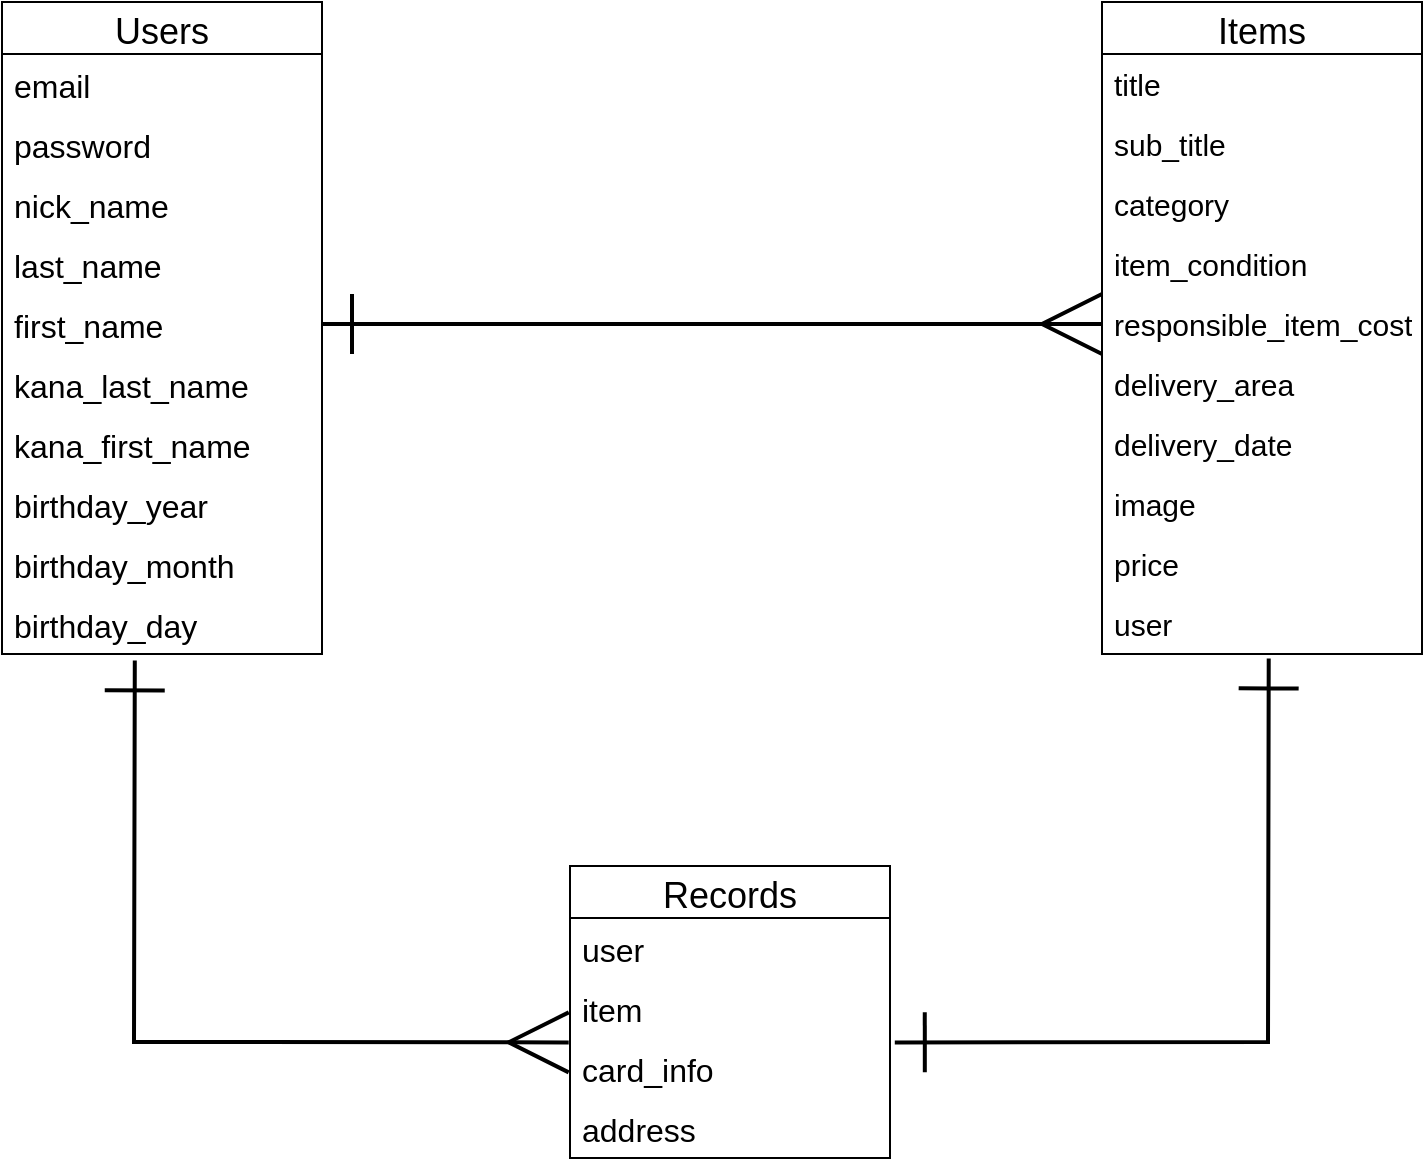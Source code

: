 <mxfile version="13.6.5">
    <diagram id="9sx3Aeidx4vgMoEbCYSC" name="ページ1">
        <mxGraphModel dx="1550" dy="684" grid="1" gridSize="10" guides="1" tooltips="1" connect="1" arrows="1" fold="1" page="1" pageScale="1" pageWidth="827" pageHeight="1169" math="0" shadow="0">
            <root>
                <mxCell id="0"/>
                <mxCell id="1" parent="0"/>
                <mxCell id="15" value="Items" style="swimlane;fontStyle=0;childLayout=stackLayout;horizontal=1;startSize=26;horizontalStack=0;resizeParent=1;resizeParentMax=0;resizeLast=0;collapsible=1;marginBottom=0;align=center;fontSize=18;" vertex="1" parent="1">
                    <mxGeometry x="600" y="80" width="160" height="326" as="geometry"/>
                </mxCell>
                <mxCell id="16" value="title" style="text;strokeColor=none;fillColor=none;spacingLeft=4;spacingRight=4;overflow=hidden;rotatable=0;points=[[0,0.5],[1,0.5]];portConstraint=eastwest;fontSize=15;" vertex="1" parent="15">
                    <mxGeometry y="26" width="160" height="30" as="geometry"/>
                </mxCell>
                <mxCell id="17" value="sub_title" style="text;strokeColor=none;fillColor=none;spacingLeft=4;spacingRight=4;overflow=hidden;rotatable=0;points=[[0,0.5],[1,0.5]];portConstraint=eastwest;fontSize=15;" vertex="1" parent="15">
                    <mxGeometry y="56" width="160" height="30" as="geometry"/>
                </mxCell>
                <mxCell id="18" value="category" style="text;strokeColor=none;fillColor=none;spacingLeft=4;spacingRight=4;overflow=hidden;rotatable=0;points=[[0,0.5],[1,0.5]];portConstraint=eastwest;fontSize=15;" vertex="1" parent="15">
                    <mxGeometry y="86" width="160" height="30" as="geometry"/>
                </mxCell>
                <mxCell id="19" value="item_condition" style="text;strokeColor=none;fillColor=none;spacingLeft=4;spacingRight=4;overflow=hidden;rotatable=0;points=[[0,0.5],[1,0.5]];portConstraint=eastwest;fontSize=15;" vertex="1" parent="15">
                    <mxGeometry y="116" width="160" height="30" as="geometry"/>
                </mxCell>
                <mxCell id="20" value="responsible_item_cost" style="text;strokeColor=none;fillColor=none;spacingLeft=4;spacingRight=4;overflow=hidden;rotatable=0;points=[[0,0.5],[1,0.5]];portConstraint=eastwest;fontSize=15;" vertex="1" parent="15">
                    <mxGeometry y="146" width="160" height="30" as="geometry"/>
                </mxCell>
                <mxCell id="21" value="delivery_area" style="text;strokeColor=none;fillColor=none;spacingLeft=4;spacingRight=4;overflow=hidden;rotatable=0;points=[[0,0.5],[1,0.5]];portConstraint=eastwest;fontSize=15;" vertex="1" parent="15">
                    <mxGeometry y="176" width="160" height="30" as="geometry"/>
                </mxCell>
                <mxCell id="22" value="delivery_date" style="text;strokeColor=none;fillColor=none;spacingLeft=4;spacingRight=4;overflow=hidden;rotatable=0;points=[[0,0.5],[1,0.5]];portConstraint=eastwest;fontSize=15;" vertex="1" parent="15">
                    <mxGeometry y="206" width="160" height="30" as="geometry"/>
                </mxCell>
                <mxCell id="23" value="image" style="text;strokeColor=none;fillColor=none;spacingLeft=4;spacingRight=4;overflow=hidden;rotatable=0;points=[[0,0.5],[1,0.5]];portConstraint=eastwest;fontSize=15;" vertex="1" parent="15">
                    <mxGeometry y="236" width="160" height="30" as="geometry"/>
                </mxCell>
                <mxCell id="24" value="price" style="text;strokeColor=none;fillColor=none;spacingLeft=4;spacingRight=4;overflow=hidden;rotatable=0;points=[[0,0.5],[1,0.5]];portConstraint=eastwest;fontSize=15;" vertex="1" parent="15">
                    <mxGeometry y="266" width="160" height="30" as="geometry"/>
                </mxCell>
                <mxCell id="25" value="user" style="text;strokeColor=none;fillColor=none;spacingLeft=4;spacingRight=4;overflow=hidden;rotatable=0;points=[[0,0.5],[1,0.5]];portConstraint=eastwest;fontSize=15;" vertex="1" parent="15">
                    <mxGeometry y="296" width="160" height="30" as="geometry"/>
                </mxCell>
                <mxCell id="2" value="Users" style="swimlane;fontStyle=0;childLayout=stackLayout;horizontal=1;startSize=26;horizontalStack=0;resizeParent=1;resizeParentMax=0;resizeLast=0;collapsible=1;marginBottom=0;align=center;fontSize=18;" vertex="1" parent="1">
                    <mxGeometry x="50" y="80" width="160" height="326" as="geometry"/>
                </mxCell>
                <mxCell id="3" value="email" style="text;strokeColor=none;fillColor=none;spacingLeft=4;spacingRight=4;overflow=hidden;rotatable=0;points=[[0,0.5],[1,0.5]];portConstraint=eastwest;fontSize=16;align=left;" vertex="1" parent="2">
                    <mxGeometry y="26" width="160" height="30" as="geometry"/>
                </mxCell>
                <mxCell id="4" value="password" style="text;strokeColor=none;fillColor=none;spacingLeft=4;spacingRight=4;overflow=hidden;rotatable=0;points=[[0,0.5],[1,0.5]];portConstraint=eastwest;fontSize=16;verticalAlign=middle;align=left;" vertex="1" parent="2">
                    <mxGeometry y="56" width="160" height="30" as="geometry"/>
                </mxCell>
                <mxCell id="5" value="nick_name" style="text;strokeColor=none;fillColor=none;spacingLeft=4;spacingRight=4;overflow=hidden;rotatable=0;points=[[0,0.5],[1,0.5]];portConstraint=eastwest;fontSize=16;align=left;" vertex="1" parent="2">
                    <mxGeometry y="86" width="160" height="30" as="geometry"/>
                </mxCell>
                <mxCell id="7" value="last_name" style="text;strokeColor=none;fillColor=none;spacingLeft=4;spacingRight=4;overflow=hidden;rotatable=0;points=[[0,0.5],[1,0.5]];portConstraint=eastwest;fontSize=16;align=left;" vertex="1" parent="2">
                    <mxGeometry y="116" width="160" height="30" as="geometry"/>
                </mxCell>
                <mxCell id="8" value="first_name" style="text;strokeColor=none;fillColor=none;spacingLeft=4;spacingRight=4;overflow=hidden;rotatable=0;points=[[0,0.5],[1,0.5]];portConstraint=eastwest;fontSize=16;align=left;" vertex="1" parent="2">
                    <mxGeometry y="146" width="160" height="30" as="geometry"/>
                </mxCell>
                <mxCell id="9" value="kana_last_name" style="text;strokeColor=none;fillColor=none;spacingLeft=4;spacingRight=4;overflow=hidden;rotatable=0;points=[[0,0.5],[1,0.5]];portConstraint=eastwest;fontSize=16;align=left;" vertex="1" parent="2">
                    <mxGeometry y="176" width="160" height="30" as="geometry"/>
                </mxCell>
                <mxCell id="10" value="kana_first_name" style="text;strokeColor=none;fillColor=none;spacingLeft=4;spacingRight=4;overflow=hidden;rotatable=0;points=[[0,0.5],[1,0.5]];portConstraint=eastwest;fontSize=16;align=left;" vertex="1" parent="2">
                    <mxGeometry y="206" width="160" height="30" as="geometry"/>
                </mxCell>
                <mxCell id="11" value="birthday_year" style="text;strokeColor=none;fillColor=none;spacingLeft=4;spacingRight=4;overflow=hidden;rotatable=0;points=[[0,0.5],[1,0.5]];portConstraint=eastwest;fontSize=16;align=left;" vertex="1" parent="2">
                    <mxGeometry y="236" width="160" height="30" as="geometry"/>
                </mxCell>
                <mxCell id="12" value="birthday_month" style="text;strokeColor=none;fillColor=none;spacingLeft=4;spacingRight=4;overflow=hidden;rotatable=0;points=[[0,0.5],[1,0.5]];portConstraint=eastwest;fontSize=16;align=left;" vertex="1" parent="2">
                    <mxGeometry y="266" width="160" height="30" as="geometry"/>
                </mxCell>
                <mxCell id="13" value="birthday_day" style="text;strokeColor=none;fillColor=none;spacingLeft=4;spacingRight=4;overflow=hidden;rotatable=0;points=[[0,0.5],[1,0.5]];portConstraint=eastwest;fontSize=16;align=left;" vertex="1" parent="2">
                    <mxGeometry y="296" width="160" height="30" as="geometry"/>
                </mxCell>
                <mxCell id="34" value="" style="edgeStyle=entityRelationEdgeStyle;fontSize=12;html=1;endArrow=ERmany;endFill=0;exitX=1;exitY=0.5;exitDx=0;exitDy=0;entryX=0;entryY=0.5;entryDx=0;entryDy=0;jumpSize=12;strokeWidth=2;startArrow=ERone;startFill=0;targetPerimeterSpacing=0;endSize=27;startSize=27;" edge="1" parent="1" source="8" target="20">
                    <mxGeometry width="100" height="100" relative="1" as="geometry">
                        <mxPoint x="350" y="390" as="sourcePoint"/>
                        <mxPoint x="450" y="290" as="targetPoint"/>
                    </mxGeometry>
                </mxCell>
                <mxCell id="28" value="Records" style="swimlane;fontStyle=0;childLayout=stackLayout;horizontal=1;startSize=26;horizontalStack=0;resizeParent=1;resizeParentMax=0;resizeLast=0;collapsible=1;marginBottom=0;align=center;fontSize=18;" vertex="1" parent="1">
                    <mxGeometry x="334" y="512" width="160" height="146" as="geometry"/>
                </mxCell>
                <mxCell id="29" value="user" style="text;strokeColor=none;fillColor=none;spacingLeft=4;spacingRight=4;overflow=hidden;rotatable=0;points=[[0,0.5],[1,0.5]];portConstraint=eastwest;fontSize=16;" vertex="1" parent="28">
                    <mxGeometry y="26" width="160" height="30" as="geometry"/>
                </mxCell>
                <mxCell id="30" value="item" style="text;strokeColor=none;fillColor=none;spacingLeft=4;spacingRight=4;overflow=hidden;rotatable=0;points=[[0,0.5],[1,0.5]];portConstraint=eastwest;fontSize=16;" vertex="1" parent="28">
                    <mxGeometry y="56" width="160" height="30" as="geometry"/>
                </mxCell>
                <mxCell id="31" value="card_info" style="text;strokeColor=none;fillColor=none;spacingLeft=4;spacingRight=4;overflow=hidden;rotatable=0;points=[[0,0.5],[1,0.5]];portConstraint=eastwest;fontSize=16;" vertex="1" parent="28">
                    <mxGeometry y="86" width="160" height="30" as="geometry"/>
                </mxCell>
                <mxCell id="32" value="address" style="text;strokeColor=none;fillColor=none;spacingLeft=4;spacingRight=4;overflow=hidden;rotatable=0;points=[[0,0.5],[1,0.5]];portConstraint=eastwest;fontSize=16;" vertex="1" parent="28">
                    <mxGeometry y="116" width="160" height="30" as="geometry"/>
                </mxCell>
                <mxCell id="42" value="" style="endArrow=ERmany;html=1;rounded=0;strokeWidth=2;fontSize=18;exitX=0.415;exitY=1.107;exitDx=0;exitDy=0;exitPerimeter=0;entryX=-0.004;entryY=0.073;entryDx=0;entryDy=0;entryPerimeter=0;startArrow=ERone;startFill=0;endFill=0;endSize=27;startSize=27;" edge="1" parent="1" source="13" target="31">
                    <mxGeometry relative="1" as="geometry">
                        <mxPoint x="320" y="390" as="sourcePoint"/>
                        <mxPoint x="480" y="390" as="targetPoint"/>
                        <Array as="points">
                            <mxPoint x="116" y="600"/>
                        </Array>
                    </mxGeometry>
                </mxCell>
                <mxCell id="44" value="" style="endArrow=ERone;html=1;rounded=0;strokeWidth=2;fontSize=18;entryX=0.521;entryY=1.073;entryDx=0;entryDy=0;entryPerimeter=0;exitX=1.015;exitY=0.073;exitDx=0;exitDy=0;exitPerimeter=0;startArrow=ERone;startFill=0;endFill=0;endSize=27;startSize=27;" edge="1" parent="1" source="31" target="25">
                    <mxGeometry relative="1" as="geometry">
                        <mxPoint x="320" y="390" as="sourcePoint"/>
                        <mxPoint x="480" y="390" as="targetPoint"/>
                        <Array as="points">
                            <mxPoint x="683" y="600"/>
                        </Array>
                    </mxGeometry>
                </mxCell>
            </root>
        </mxGraphModel>
    </diagram>
</mxfile>